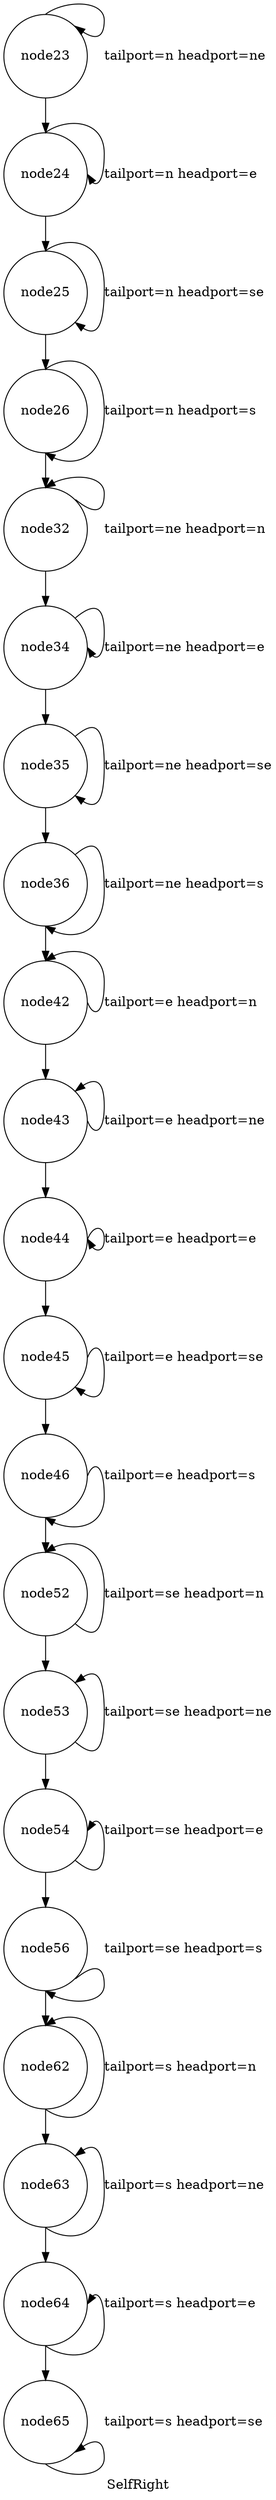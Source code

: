 digraph G{ label="SelfRight"
node [shape = circle] "node23"; 
"node23" -> "node23"[label ="tailport=n headport=ne" tailport=n headport=ne];
"node23" -> "node24"  
"node24" -> "node24"[label ="tailport=n headport=e" tailport=n headport=e];
"node24" -> "node25"  
"node25" -> "node25"[label ="tailport=n headport=se" tailport=n headport=se];
"node25" -> "node26"  
"node26" -> "node26"[label ="tailport=n headport=s" tailport=n headport=s];
"node26" -> "node32"  
"node32" -> "node32"[label ="tailport=ne headport=n" tailport=ne headport=n];
"node32" -> "node34"  
"node34" -> "node34"[label ="tailport=ne headport=e" tailport=ne headport=e];
"node34" -> "node35"  
"node35" -> "node35"[label ="tailport=ne headport=se" tailport=ne headport=se];
"node35" -> "node36"  
"node36" -> "node36"[label ="tailport=ne headport=s" tailport=ne headport=s];
"node36" -> "node42"  
"node42" -> "node42"[label ="tailport=e headport=n" tailport=e headport=n];
"node42" -> "node43"  
"node43" -> "node43"[label ="tailport=e headport=ne" tailport=e headport=ne];
"node43" -> "node44"  
"node44" -> "node44"[label ="tailport=e headport=e" tailport=e headport=e];
"node44" -> "node45"  
"node45" -> "node45"[label ="tailport=e headport=se" tailport=e headport=se];
"node45" -> "node46"  
"node46" -> "node46"[label ="tailport=e headport=s" tailport=e headport=s];
"node46" -> "node52"  
"node52" -> "node52"[label ="tailport=se headport=n" tailport=se headport=n];
"node52" -> "node53"  
"node53" -> "node53"[label ="tailport=se headport=ne" tailport=se headport=ne];
"node53" -> "node54"  
"node54" -> "node54"[label ="tailport=se headport=e" tailport=se headport=e];
"node54" -> "node56"  
"node56" -> "node56"[label ="tailport=se headport=s" tailport=se headport=s];
"node56" -> "node62"  
"node62" -> "node62"[label ="tailport=s headport=n" tailport=s headport=n];
"node62" -> "node63"  
"node63" -> "node63"[label ="tailport=s headport=ne" tailport=s headport=ne];
"node63" -> "node64"  
"node64" -> "node64"[label ="tailport=s headport=e" tailport=s headport=e];
"node64" -> "node65"  
"node65" -> "node65"[label ="tailport=s headport=se" tailport=s headport=se];
}
